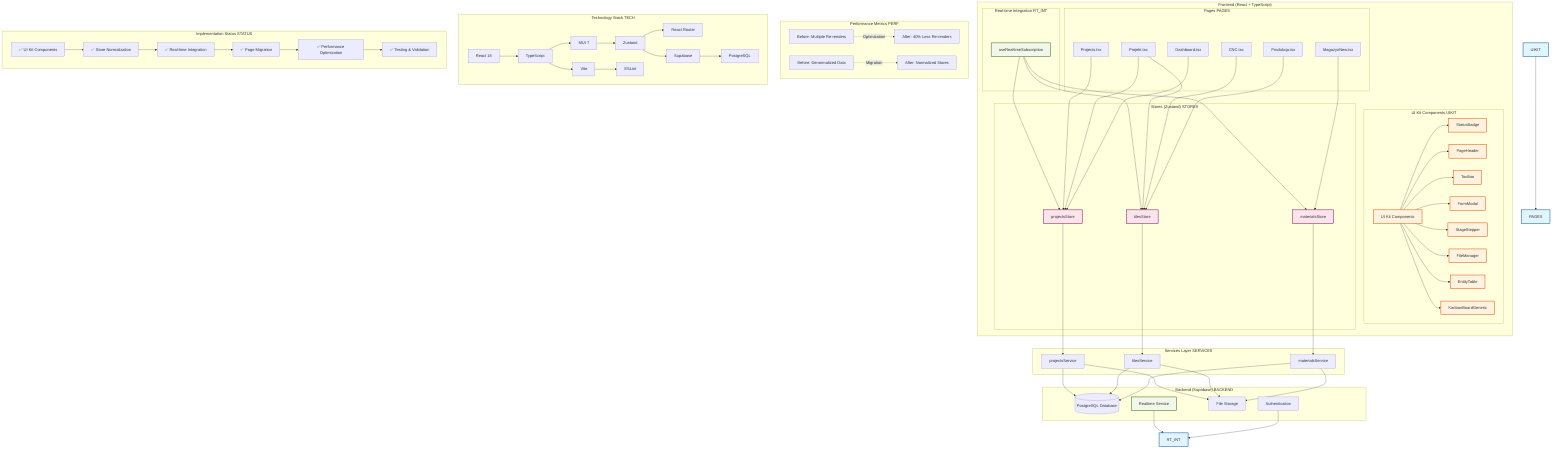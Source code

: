graph TB
    %% Styling
    classDef frontend fill:#e1f5fe,stroke:#01579b,stroke-width:2px
    classDef backend fill:#f3e5f5,stroke:#4a148c,stroke-width:2px
    classDef service fill:#e8f5e8,stroke:#1b5e20,stroke-width:2px
    classDef ui fill:#fff3e0,stroke:#e65100,stroke-width:2px
    classDef store fill:#fce4ec,stroke:#880e4f,stroke-width:2px
    classDef realtime fill:#f1f8e9,stroke:#33691e,stroke-width:2px
    
    %% Frontend Components
    subgraph "Frontend (React + TypeScript)"
        subgraph "UI Kit Components" UIKIT
            UI[UI Kit Components]
            SB[StatusBadge]
            PH[PageHeader]
            TB[Toolbar]
            FM[FormModal]
            SS[StageStepper]
            FFM[FileManager]
            ET[EntityTable]
            KB[KanbanBoardGeneric]
            
            UI --> SB
            UI --> PH
            UI --> TB
            UI --> FM
            UI --> SS
            UI --> FFM
            UI --> ET
            UI --> KB
        end
        
        subgraph "Pages" PAGES
            P1[Projects.tsx]
            P2[Projekt.tsx]
            P3[MagazynNew.tsx]
            P4[CNC.tsx]
            P5[Produkcja.tsx]
            P6[Dashboard.tsx]
        end
        
        subgraph "Stores (Zustand)" STORES
            PS[projectsStore]
            TS[tilesStore]
            MS[materialsStore]
        end
        
        subgraph "Real-time Integration" RT_INT
            RT[useRealtimeSubscription]
            RT --> PS
            RT --> TS
            RT --> MS
        end
    end
    
    %% Backend Infrastructure
    subgraph "Backend (Supabase)" BACKEND
        DB[(PostgreSQL Database)]
        RT_SUP[Realtime Service]
        STORAGE[File Storage]
        AUTH[Authentication]
    end
    
    %% Services Layer
    subgraph "Services Layer" SERVICES
        S1[projectsService]
        S2[tilesService]
        S3[materialsService]
    end
    
    %% Data Flow Connections
    %% UI Kit to Pages
    UIKIT --> PAGES
    
    %% Pages to Stores
    P1 --> PS
    P2 --> PS
    P2 --> TS
    P3 --> MS
    P4 --> TS
    P5 --> TS
    P6 --> PS
    
    %% Stores to Services
    PS --> S1
    TS --> S2
    MS --> S3
    
    %% Services to Backend
    S1 --> DB
    S2 --> DB
    S3 --> DB
    S1 --> STORAGE
    S2 --> STORAGE
    S3 --> STORAGE
    
    %% Real-time Connections
    RT_SUP --> RT_INT
    AUTH --> RT_INT
    
    %% Performance Metrics
    subgraph "Performance Metrics" PERF
        B1[Before: Multiple Re-renders]
        B2[Before: Denormalized Data]
        A1[After: 40% Less Re-renders]
        A2[After: Normalized Stores]
        
        B1 -.->|Optimization| A1
        B2 -.->|Migration| A2
    end
    
    %% Tech Stack
    subgraph "Technology Stack" TECH
        F1[React 18]
        F2[TypeScript]
        F3[MUI 7]
        F4[Zustand]
        F5[React Router]
        B1_TECH[Supabase]
        B2_TECH[PostgreSQL]
        D1_TECH[Vite]
        D2_TECH[ESLint]
        
        F1 --> F2
        F2 --> F3
        F3 --> F4
        F4 --> F5
        F4 --> B1_TECH
        B1_TECH --> B2_TECH
        F2 --> D1_TECH
        D1_TECH --> D2_TECH
    end
    
    %% Implementation Status
    subgraph "Implementation Status" STATUS
        C1[✅ UI Kit Components]
        C2[✅ Store Normalization]
        C3[✅ Real-time Integration]
        C4[✅ Page Migration]
        C5[✅ Performance Optimization]
        C6[✅ Testing & Validation]
        
        C1 --> C2
        C2 --> C3
        C3 --> C4
        C4 --> C5
        C5 --> C6
    end
    
    %% Apply styling
    class UIKIT,PAGES,STORES,RT_INT frontend
    class BACKEND backend
    class SERVICES service
    class UI,SB,PH,TB,FM,SS,FFM,ET,KB ui
    class PS,TS,MS store
    class RT,RT_SUP realtime